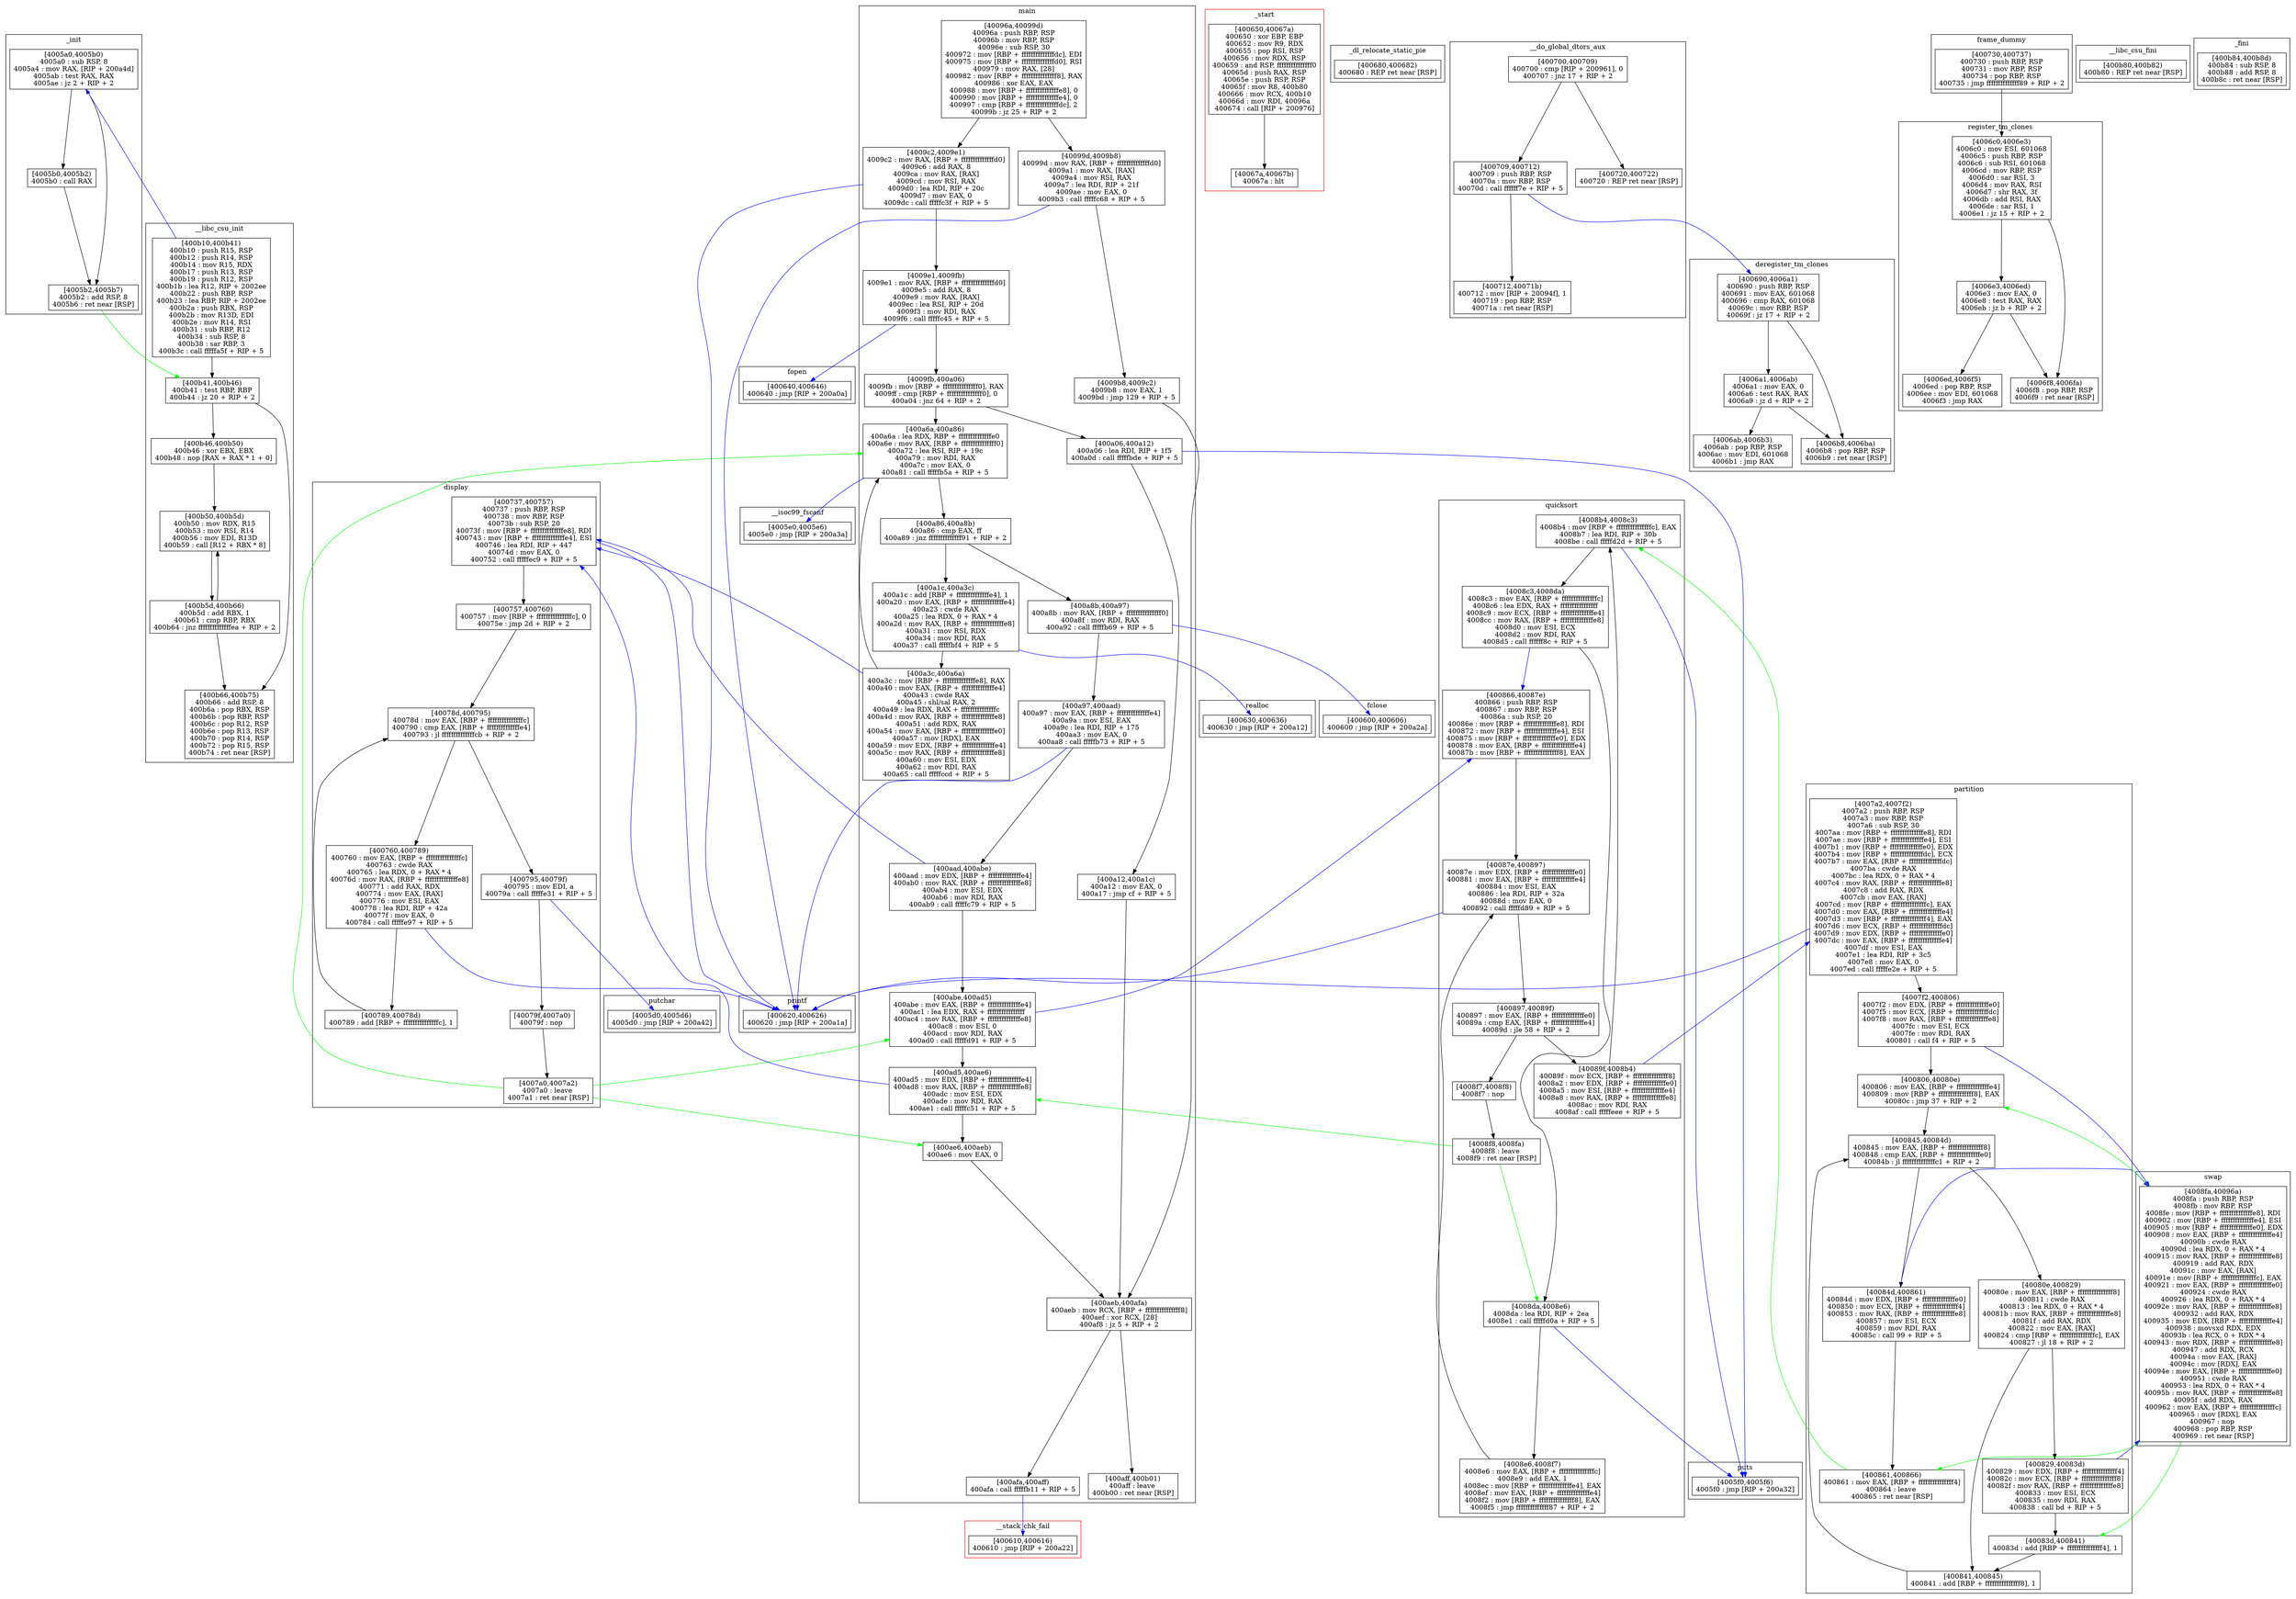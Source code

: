 digraph G{
	 subgraph cluster_1 {
		 label="_init"
		 shape=box
		 color=black
		"4005a0"[shape=box,label="[4005a0,4005b0)\n4005a0 : sub RSP, 8\n4005a4 : mov RAX, [RIP + 200a4d]\n4005ab : test RAX, RAX\n4005ae : jz 2 + RIP + 2"];
		"4005b0"[shape=box,label="[4005b0,4005b2)\n4005b0 : call RAX"];
		"4005b2"[shape=box,label="[4005b2,4005b7)\n4005b2 : add RSP, 8\n4005b6 : ret near [RSP]"];
	}
	"4005a0" -> "4005b2"
	"4005a0" -> "4005b0"
	"4005b0" -> "4005b2"
	"4005b2" -> "400b41" [color=green]

	 subgraph cluster_2 {
		 label="putchar"
		 shape=box
		 color=black
		"4005d0"[shape=box,label="[4005d0,4005d6)\n4005d0 : jmp [RIP + 200a42]"];
	}

	 subgraph cluster_3 {
		 label="__isoc99_fscanf"
		 shape=box
		 color=black
		"4005e0"[shape=box,label="[4005e0,4005e6)\n4005e0 : jmp [RIP + 200a3a]"];
	}

	 subgraph cluster_4 {
		 label="puts"
		 shape=box
		 color=black
		"4005f0"[shape=box,label="[4005f0,4005f6)\n4005f0 : jmp [RIP + 200a32]"];
	}

	 subgraph cluster_5 {
		 label="fclose"
		 shape=box
		 color=black
		"400600"[shape=box,label="[400600,400606)\n400600 : jmp [RIP + 200a2a]"];
	}

	 subgraph cluster_6 {
		 label="__stack_chk_fail"
		 shape=box
		 color=red
		"400610"[shape=box,label="[400610,400616)\n400610 : jmp [RIP + 200a22]"];
	}

	 subgraph cluster_7 {
		 label="printf"
		 shape=box
		 color=black
		"400620"[shape=box,label="[400620,400626)\n400620 : jmp [RIP + 200a1a]"];
	}

	 subgraph cluster_8 {
		 label="realloc"
		 shape=box
		 color=black
		"400630"[shape=box,label="[400630,400636)\n400630 : jmp [RIP + 200a12]"];
	}

	 subgraph cluster_9 {
		 label="fopen"
		 shape=box
		 color=black
		"400640"[shape=box,label="[400640,400646)\n400640 : jmp [RIP + 200a0a]"];
	}

	 subgraph cluster_10 {
		 label="_start"
		 shape=box
		 color=red
		"400650"[shape=box,label="[400650,40067a)\n400650 : xor EBP, EBP\n400652 : mov R9, RDX\n400655 : pop RSI, RSP\n400656 : mov RDX, RSP\n400659 : and RSP, fffffffffffffff0\n40065d : push RAX, RSP\n40065e : push RSP, RSP\n40065f : mov R8, 400b80\n400666 : mov RCX, 400b10\n40066d : mov RDI, 40096a\n400674 : call [RIP + 200976]"];
		"40067a"[shape=box,label="[40067a,40067b)\n40067a : hlt "];
	}
	"400650" -> "40067a"

	 subgraph cluster_11 {
		 label="_dl_relocate_static_pie"
		 shape=box
		 color=black
		"400680"[shape=box,label="[400680,400682)\n400680 : REP ret near [RSP]"];
	}

	 subgraph cluster_12 {
		 label="deregister_tm_clones"
		 shape=box
		 color=black
		"400690"[shape=box,label="[400690,4006a1)\n400690 : push RBP, RSP\n400691 : mov EAX, 601068\n400696 : cmp RAX, 601068\n40069c : mov RBP, RSP\n40069f : jz 17 + RIP + 2"];
		"4006a1"[shape=box,label="[4006a1,4006ab)\n4006a1 : mov EAX, 0\n4006a6 : test RAX, RAX\n4006a9 : jz d + RIP + 2"];
		"4006ab"[shape=box,label="[4006ab,4006b3)\n4006ab : pop RBP, RSP\n4006ac : mov EDI, 601068\n4006b1 : jmp RAX"];
		"4006b8"[shape=box,label="[4006b8,4006ba)\n4006b8 : pop RBP, RSP\n4006b9 : ret near [RSP]"];
	}
	"400690" -> "4006b8"
	"400690" -> "4006a1"
	"4006a1" -> "4006b8"
	"4006a1" -> "4006ab"

	 subgraph cluster_13 {
		 label="register_tm_clones"
		 shape=box
		 color=black
		"4006c0"[shape=box,label="[4006c0,4006e3)\n4006c0 : mov ESI, 601068\n4006c5 : push RBP, RSP\n4006c6 : sub RSI, 601068\n4006cd : mov RBP, RSP\n4006d0 : sar RSI, 3\n4006d4 : mov RAX, RSI\n4006d7 : shr RAX, 3f\n4006db : add RSI, RAX\n4006de : sar RSI, 1\n4006e1 : jz 15 + RIP + 2"];
		"4006e3"[shape=box,label="[4006e3,4006ed)\n4006e3 : mov EAX, 0\n4006e8 : test RAX, RAX\n4006eb : jz b + RIP + 2"];
		"4006ed"[shape=box,label="[4006ed,4006f5)\n4006ed : pop RBP, RSP\n4006ee : mov EDI, 601068\n4006f3 : jmp RAX"];
		"4006f8"[shape=box,label="[4006f8,4006fa)\n4006f8 : pop RBP, RSP\n4006f9 : ret near [RSP]"];
	}
	"4006c0" -> "4006f8"
	"4006c0" -> "4006e3"
	"4006e3" -> "4006f8"
	"4006e3" -> "4006ed"

	 subgraph cluster_14 {
		 label="__do_global_dtors_aux"
		 shape=box
		 color=black
		"400700"[shape=box,label="[400700,400709)\n400700 : cmp [RIP + 200961], 0\n400707 : jnz 17 + RIP + 2"];
		"400709"[shape=box,label="[400709,400712)\n400709 : push RBP, RSP\n40070a : mov RBP, RSP\n40070d : call ffffff7e + RIP + 5"];
		"400712"[shape=box,label="[400712,40071b)\n400712 : mov [RIP + 20094f], 1\n400719 : pop RBP, RSP\n40071a : ret near [RSP]"];
		"400720"[shape=box,label="[400720,400722)\n400720 : REP ret near [RSP]"];
	}
	"400700" -> "400720"
	"400700" -> "400709"
	"400709" -> "400690" [color=blue]
	"400709" -> "400712"

	 subgraph cluster_15 {
		 label="frame_dummy"
		 shape=box
		 color=black
		"400730"[shape=box,label="[400730,400737)\n400730 : push RBP, RSP\n400731 : mov RBP, RSP\n400734 : pop RBP, RSP\n400735 : jmp ffffffffffffff89 + RIP + 2"];
	}
	"400730" -> "4006c0"

	 subgraph cluster_16 {
		 label="display"
		 shape=box
		 color=black
		"400737"[shape=box,label="[400737,400757)\n400737 : push RBP, RSP\n400738 : mov RBP, RSP\n40073b : sub RSP, 20\n40073f : mov [RBP + ffffffffffffffe8], RDI\n400743 : mov [RBP + ffffffffffffffe4], ESI\n400746 : lea RDI, RIP + 447\n40074d : mov EAX, 0\n400752 : call fffffec9 + RIP + 5"];
		"400757"[shape=box,label="[400757,400760)\n400757 : mov [RBP + fffffffffffffffc], 0\n40075e : jmp 2d + RIP + 2"];
		"400760"[shape=box,label="[400760,400789)\n400760 : mov EAX, [RBP + fffffffffffffffc]\n400763 : cwde RAX\n400765 : lea RDX, 0 + RAX * 4\n40076d : mov RAX, [RBP + ffffffffffffffe8]\n400771 : add RAX, RDX\n400774 : mov EAX, [RAX]\n400776 : mov ESI, EAX\n400778 : lea RDI, RIP + 42a\n40077f : mov EAX, 0\n400784 : call fffffe97 + RIP + 5"];
		"400789"[shape=box,label="[400789,40078d)\n400789 : add [RBP + fffffffffffffffc], 1"];
		"40078d"[shape=box,label="[40078d,400795)\n40078d : mov EAX, [RBP + fffffffffffffffc]\n400790 : cmp EAX, [RBP + ffffffffffffffe4]\n400793 : jl ffffffffffffffcb + RIP + 2"];
		"400795"[shape=box,label="[400795,40079f)\n400795 : mov EDI, a\n40079a : call fffffe31 + RIP + 5"];
		"40079f"[shape=box,label="[40079f,4007a0)\n40079f : nop "];
		"4007a0"[shape=box,label="[4007a0,4007a2)\n4007a0 : leave \n4007a1 : ret near [RSP]"];
	}
	"400737" -> "400620" [color=blue]
	"400737" -> "400757"
	"400757" -> "40078d"
	"400760" -> "400620" [color=blue]
	"400760" -> "400789"
	"400789" -> "40078d"
	"40078d" -> "400760"
	"40078d" -> "400795"
	"400795" -> "4005d0" [color=blue]
	"400795" -> "40079f"
	"40079f" -> "4007a0"
	"4007a0" -> "400a6a" [color=green]
	"4007a0" -> "400abe" [color=green]
	"4007a0" -> "400ae6" [color=green]

	 subgraph cluster_17 {
		 label="partition"
		 shape=box
		 color=black
		"4007a2"[shape=box,label="[4007a2,4007f2)\n4007a2 : push RBP, RSP\n4007a3 : mov RBP, RSP\n4007a6 : sub RSP, 30\n4007aa : mov [RBP + ffffffffffffffe8], RDI\n4007ae : mov [RBP + ffffffffffffffe4], ESI\n4007b1 : mov [RBP + ffffffffffffffe0], EDX\n4007b4 : mov [RBP + ffffffffffffffdc], ECX\n4007b7 : mov EAX, [RBP + ffffffffffffffdc]\n4007ba : cwde RAX\n4007bc : lea RDX, 0 + RAX * 4\n4007c4 : mov RAX, [RBP + ffffffffffffffe8]\n4007c8 : add RAX, RDX\n4007cb : mov EAX, [RAX]\n4007cd : mov [RBP + fffffffffffffffc], EAX\n4007d0 : mov EAX, [RBP + ffffffffffffffe4]\n4007d3 : mov [RBP + fffffffffffffff4], EAX\n4007d6 : mov ECX, [RBP + ffffffffffffffdc]\n4007d9 : mov EDX, [RBP + ffffffffffffffe0]\n4007dc : mov EAX, [RBP + ffffffffffffffe4]\n4007df : mov ESI, EAX\n4007e1 : lea RDI, RIP + 3c5\n4007e8 : mov EAX, 0\n4007ed : call fffffe2e + RIP + 5"];
		"4007f2"[shape=box,label="[4007f2,400806)\n4007f2 : mov EDX, [RBP + ffffffffffffffe0]\n4007f5 : mov ECX, [RBP + ffffffffffffffdc]\n4007f8 : mov RAX, [RBP + ffffffffffffffe8]\n4007fc : mov ESI, ECX\n4007fe : mov RDI, RAX\n400801 : call f4 + RIP + 5"];
		"400806"[shape=box,label="[400806,40080e)\n400806 : mov EAX, [RBP + ffffffffffffffe4]\n400809 : mov [RBP + fffffffffffffff8], EAX\n40080c : jmp 37 + RIP + 2"];
		"40080e"[shape=box,label="[40080e,400829)\n40080e : mov EAX, [RBP + fffffffffffffff8]\n400811 : cwde RAX\n400813 : lea RDX, 0 + RAX * 4\n40081b : mov RAX, [RBP + ffffffffffffffe8]\n40081f : add RAX, RDX\n400822 : mov EAX, [RAX]\n400824 : cmp [RBP + fffffffffffffffc], EAX\n400827 : jl 18 + RIP + 2"];
		"400829"[shape=box,label="[400829,40083d)\n400829 : mov EDX, [RBP + fffffffffffffff4]\n40082c : mov ECX, [RBP + fffffffffffffff8]\n40082f : mov RAX, [RBP + ffffffffffffffe8]\n400833 : mov ESI, ECX\n400835 : mov RDI, RAX\n400838 : call bd + RIP + 5"];
		"40083d"[shape=box,label="[40083d,400841)\n40083d : add [RBP + fffffffffffffff4], 1"];
		"400841"[shape=box,label="[400841,400845)\n400841 : add [RBP + fffffffffffffff8], 1"];
		"400845"[shape=box,label="[400845,40084d)\n400845 : mov EAX, [RBP + fffffffffffffff8]\n400848 : cmp EAX, [RBP + ffffffffffffffe0]\n40084b : jl ffffffffffffffc1 + RIP + 2"];
		"40084d"[shape=box,label="[40084d,400861)\n40084d : mov EDX, [RBP + ffffffffffffffe0]\n400850 : mov ECX, [RBP + fffffffffffffff4]\n400853 : mov RAX, [RBP + ffffffffffffffe8]\n400857 : mov ESI, ECX\n400859 : mov RDI, RAX\n40085c : call 99 + RIP + 5"];
		"400861"[shape=box,label="[400861,400866)\n400861 : mov EAX, [RBP + fffffffffffffff4]\n400864 : leave \n400865 : ret near [RSP]"];
	}
	"4007a2" -> "400620" [color=blue]
	"4007a2" -> "4007f2"
	"4007f2" -> "4008fa" [color=blue]
	"4007f2" -> "400806"
	"400806" -> "400845"
	"40080e" -> "400841"
	"40080e" -> "400829"
	"400829" -> "4008fa" [color=blue]
	"400829" -> "40083d"
	"40083d" -> "400841"
	"400841" -> "400845"
	"400845" -> "40080e"
	"400845" -> "40084d"
	"40084d" -> "4008fa" [color=blue]
	"40084d" -> "400861"
	"400861" -> "4008b4" [color=green]

	 subgraph cluster_18 {
		 label="quicksort"
		 shape=box
		 color=black
		"400866"[shape=box,label="[400866,40087e)\n400866 : push RBP, RSP\n400867 : mov RBP, RSP\n40086a : sub RSP, 20\n40086e : mov [RBP + ffffffffffffffe8], RDI\n400872 : mov [RBP + ffffffffffffffe4], ESI\n400875 : mov [RBP + ffffffffffffffe0], EDX\n400878 : mov EAX, [RBP + ffffffffffffffe4]\n40087b : mov [RBP + fffffffffffffff8], EAX"];
		"40087e"[shape=box,label="[40087e,400897)\n40087e : mov EDX, [RBP + ffffffffffffffe0]\n400881 : mov EAX, [RBP + ffffffffffffffe4]\n400884 : mov ESI, EAX\n400886 : lea RDI, RIP + 32a\n40088d : mov EAX, 0\n400892 : call fffffd89 + RIP + 5"];
		"400897"[shape=box,label="[400897,40089f)\n400897 : mov EAX, [RBP + ffffffffffffffe0]\n40089a : cmp EAX, [RBP + ffffffffffffffe4]\n40089d : jle 58 + RIP + 2"];
		"40089f"[shape=box,label="[40089f,4008b4)\n40089f : mov ECX, [RBP + fffffffffffffff8]\n4008a2 : mov EDX, [RBP + ffffffffffffffe0]\n4008a5 : mov ESI, [RBP + ffffffffffffffe4]\n4008a8 : mov RAX, [RBP + ffffffffffffffe8]\n4008ac : mov RDI, RAX\n4008af : call fffffeee + RIP + 5"];
		"4008b4"[shape=box,label="[4008b4,4008c3)\n4008b4 : mov [RBP + fffffffffffffffc], EAX\n4008b7 : lea RDI, RIP + 30b\n4008be : call fffffd2d + RIP + 5"];
		"4008c3"[shape=box,label="[4008c3,4008da)\n4008c3 : mov EAX, [RBP + fffffffffffffffc]\n4008c6 : lea EDX, RAX + ffffffffffffffff\n4008c9 : mov ECX, [RBP + ffffffffffffffe4]\n4008cc : mov RAX, [RBP + ffffffffffffffe8]\n4008d0 : mov ESI, ECX\n4008d2 : mov RDI, RAX\n4008d5 : call ffffff8c + RIP + 5"];
		"4008da"[shape=box,label="[4008da,4008e6)\n4008da : lea RDI, RIP + 2ea\n4008e1 : call fffffd0a + RIP + 5"];
		"4008e6"[shape=box,label="[4008e6,4008f7)\n4008e6 : mov EAX, [RBP + fffffffffffffffc]\n4008e9 : add EAX, 1\n4008ec : mov [RBP + ffffffffffffffe4], EAX\n4008ef : mov EAX, [RBP + ffffffffffffffe4]\n4008f2 : mov [RBP + fffffffffffffff8], EAX\n4008f5 : jmp ffffffffffffff87 + RIP + 2"];
		"4008f7"[shape=box,label="[4008f7,4008f8)\n4008f7 : nop "];
		"4008f8"[shape=box,label="[4008f8,4008fa)\n4008f8 : leave \n4008f9 : ret near [RSP]"];
	}
	"400866" -> "40087e"
	"40087e" -> "400620" [color=blue]
	"40087e" -> "400897"
	"400897" -> "4008f7"
	"400897" -> "40089f"
	"40089f" -> "4007a2" [color=blue]
	"40089f" -> "4008b4"
	"4008b4" -> "4005f0" [color=blue]
	"4008b4" -> "4008c3"
	"4008c3" -> "400866" [color=blue]
	"4008c3" -> "4008da"
	"4008da" -> "4005f0" [color=blue]
	"4008da" -> "4008e6"
	"4008e6" -> "40087e"
	"4008f7" -> "4008f8"
	"4008f8" -> "400ad5" [color=green]
	"4008f8" -> "4008da" [color=green]

	 subgraph cluster_19 {
		 label="swap"
		 shape=box
		 color=black
		"4008fa"[shape=box,label="[4008fa,40096a)\n4008fa : push RBP, RSP\n4008fb : mov RBP, RSP\n4008fe : mov [RBP + ffffffffffffffe8], RDI\n400902 : mov [RBP + ffffffffffffffe4], ESI\n400905 : mov [RBP + ffffffffffffffe0], EDX\n400908 : mov EAX, [RBP + ffffffffffffffe4]\n40090b : cwde RAX\n40090d : lea RDX, 0 + RAX * 4\n400915 : mov RAX, [RBP + ffffffffffffffe8]\n400919 : add RAX, RDX\n40091c : mov EAX, [RAX]\n40091e : mov [RBP + fffffffffffffffc], EAX\n400921 : mov EAX, [RBP + ffffffffffffffe0]\n400924 : cwde RAX\n400926 : lea RDX, 0 + RAX * 4\n40092e : mov RAX, [RBP + ffffffffffffffe8]\n400932 : add RAX, RDX\n400935 : mov EDX, [RBP + ffffffffffffffe4]\n400938 : movsxd RDX, EDX\n40093b : lea RCX, 0 + RDX * 4\n400943 : mov RDX, [RBP + ffffffffffffffe8]\n400947 : add RDX, RCX\n40094a : mov EAX, [RAX]\n40094c : mov [RDX], EAX\n40094e : mov EAX, [RBP + ffffffffffffffe0]\n400951 : cwde RAX\n400953 : lea RDX, 0 + RAX * 4\n40095b : mov RAX, [RBP + ffffffffffffffe8]\n40095f : add RDX, RAX\n400962 : mov EAX, [RBP + fffffffffffffffc]\n400965 : mov [RDX], EAX\n400967 : nop \n400968 : pop RBP, RSP\n400969 : ret near [RSP]"];
	}
	"4008fa" -> "400806" [color=green]
	"4008fa" -> "40083d" [color=green]
	"4008fa" -> "400861" [color=green]

	 subgraph cluster_20 {
		 label="main"
		 shape=box
		 color=black
		"40096a"[shape=box,label="[40096a,40099d)\n40096a : push RBP, RSP\n40096b : mov RBP, RSP\n40096e : sub RSP, 30\n400972 : mov [RBP + ffffffffffffffdc], EDI\n400975 : mov [RBP + ffffffffffffffd0], RSI\n400979 : mov RAX, [28]\n400982 : mov [RBP + fffffffffffffff8], RAX\n400986 : xor EAX, EAX\n400988 : mov [RBP + ffffffffffffffe8], 0\n400990 : mov [RBP + ffffffffffffffe4], 0\n400997 : cmp [RBP + ffffffffffffffdc], 2\n40099b : jz 25 + RIP + 2"];
		"40099d"[shape=box,label="[40099d,4009b8)\n40099d : mov RAX, [RBP + ffffffffffffffd0]\n4009a1 : mov RAX, [RAX]\n4009a4 : mov RSI, RAX\n4009a7 : lea RDI, RIP + 21f\n4009ae : mov EAX, 0\n4009b3 : call fffffc68 + RIP + 5"];
		"4009b8"[shape=box,label="[4009b8,4009c2)\n4009b8 : mov EAX, 1\n4009bd : jmp 129 + RIP + 5"];
		"4009c2"[shape=box,label="[4009c2,4009e1)\n4009c2 : mov RAX, [RBP + ffffffffffffffd0]\n4009c6 : add RAX, 8\n4009ca : mov RAX, [RAX]\n4009cd : mov RSI, RAX\n4009d0 : lea RDI, RIP + 20c\n4009d7 : mov EAX, 0\n4009dc : call fffffc3f + RIP + 5"];
		"4009e1"[shape=box,label="[4009e1,4009fb)\n4009e1 : mov RAX, [RBP + ffffffffffffffd0]\n4009e5 : add RAX, 8\n4009e9 : mov RAX, [RAX]\n4009ec : lea RSI, RIP + 20d\n4009f3 : mov RDI, RAX\n4009f6 : call fffffc45 + RIP + 5"];
		"4009fb"[shape=box,label="[4009fb,400a06)\n4009fb : mov [RBP + fffffffffffffff0], RAX\n4009ff : cmp [RBP + fffffffffffffff0], 0\n400a04 : jnz 64 + RIP + 2"];
		"400a06"[shape=box,label="[400a06,400a12)\n400a06 : lea RDI, RIP + 1f5\n400a0d : call fffffbde + RIP + 5"];
		"400a12"[shape=box,label="[400a12,400a1c)\n400a12 : mov EAX, 0\n400a17 : jmp cf + RIP + 5"];
		"400a1c"[shape=box,label="[400a1c,400a3c)\n400a1c : add [RBP + ffffffffffffffe4], 1\n400a20 : mov EAX, [RBP + ffffffffffffffe4]\n400a23 : cwde RAX\n400a25 : lea RDX, 0 + RAX * 4\n400a2d : mov RAX, [RBP + ffffffffffffffe8]\n400a31 : mov RSI, RDX\n400a34 : mov RDI, RAX\n400a37 : call fffffbf4 + RIP + 5"];
		"400a3c"[shape=box,label="[400a3c,400a6a)\n400a3c : mov [RBP + ffffffffffffffe8], RAX\n400a40 : mov EAX, [RBP + ffffffffffffffe4]\n400a43 : cwde RAX\n400a45 : shl/sal RAX, 2\n400a49 : lea RDX, RAX + fffffffffffffffc\n400a4d : mov RAX, [RBP + ffffffffffffffe8]\n400a51 : add RDX, RAX\n400a54 : mov EAX, [RBP + ffffffffffffffe0]\n400a57 : mov [RDX], EAX\n400a59 : mov EDX, [RBP + ffffffffffffffe4]\n400a5c : mov RAX, [RBP + ffffffffffffffe8]\n400a60 : mov ESI, EDX\n400a62 : mov RDI, RAX\n400a65 : call fffffccd + RIP + 5"];
		"400a6a"[shape=box,label="[400a6a,400a86)\n400a6a : lea RDX, RBP + ffffffffffffffe0\n400a6e : mov RAX, [RBP + fffffffffffffff0]\n400a72 : lea RSI, RIP + 19c\n400a79 : mov RDI, RAX\n400a7c : mov EAX, 0\n400a81 : call fffffb5a + RIP + 5"];
		"400a86"[shape=box,label="[400a86,400a8b)\n400a86 : cmp EAX, ff\n400a89 : jnz ffffffffffffff91 + RIP + 2"];
		"400a8b"[shape=box,label="[400a8b,400a97)\n400a8b : mov RAX, [RBP + fffffffffffffff0]\n400a8f : mov RDI, RAX\n400a92 : call fffffb69 + RIP + 5"];
		"400a97"[shape=box,label="[400a97,400aad)\n400a97 : mov EAX, [RBP + ffffffffffffffe4]\n400a9a : mov ESI, EAX\n400a9c : lea RDI, RIP + 175\n400aa3 : mov EAX, 0\n400aa8 : call fffffb73 + RIP + 5"];
		"400aad"[shape=box,label="[400aad,400abe)\n400aad : mov EDX, [RBP + ffffffffffffffe4]\n400ab0 : mov RAX, [RBP + ffffffffffffffe8]\n400ab4 : mov ESI, EDX\n400ab6 : mov RDI, RAX\n400ab9 : call fffffc79 + RIP + 5"];
		"400abe"[shape=box,label="[400abe,400ad5)\n400abe : mov EAX, [RBP + ffffffffffffffe4]\n400ac1 : lea EDX, RAX + ffffffffffffffff\n400ac4 : mov RAX, [RBP + ffffffffffffffe8]\n400ac8 : mov ESI, 0\n400acd : mov RDI, RAX\n400ad0 : call fffffd91 + RIP + 5"];
		"400ad5"[shape=box,label="[400ad5,400ae6)\n400ad5 : mov EDX, [RBP + ffffffffffffffe4]\n400ad8 : mov RAX, [RBP + ffffffffffffffe8]\n400adc : mov ESI, EDX\n400ade : mov RDI, RAX\n400ae1 : call fffffc51 + RIP + 5"];
		"400ae6"[shape=box,label="[400ae6,400aeb)\n400ae6 : mov EAX, 0"];
		"400aeb"[shape=box,label="[400aeb,400afa)\n400aeb : mov RCX, [RBP + fffffffffffffff8]\n400aef : xor RCX, [28]\n400af8 : jz 5 + RIP + 2"];
		"400afa"[shape=box,label="[400afa,400aff)\n400afa : call fffffb11 + RIP + 5"];
		"400aff"[shape=box,label="[400aff,400b01)\n400aff : leave \n400b00 : ret near [RSP]"];
	}
	"40096a" -> "4009c2"
	"40096a" -> "40099d"
	"40099d" -> "400620" [color=blue]
	"40099d" -> "4009b8"
	"4009b8" -> "400aeb"
	"4009c2" -> "400620" [color=blue]
	"4009c2" -> "4009e1"
	"4009e1" -> "400640" [color=blue]
	"4009e1" -> "4009fb"
	"4009fb" -> "400a6a"
	"4009fb" -> "400a06"
	"400a06" -> "4005f0" [color=blue]
	"400a06" -> "400a12"
	"400a12" -> "400aeb"
	"400a1c" -> "400630" [color=blue]
	"400a1c" -> "400a3c"
	"400a3c" -> "400737" [color=blue]
	"400a3c" -> "400a6a"
	"400a6a" -> "4005e0" [color=blue]
	"400a6a" -> "400a86"
	"400a86" -> "400a1c"
	"400a86" -> "400a8b"
	"400a8b" -> "400600" [color=blue]
	"400a8b" -> "400a97"
	"400a97" -> "400620" [color=blue]
	"400a97" -> "400aad"
	"400aad" -> "400737" [color=blue]
	"400aad" -> "400abe"
	"400abe" -> "400866" [color=blue]
	"400abe" -> "400ad5"
	"400ad5" -> "400737" [color=blue]
	"400ad5" -> "400ae6"
	"400ae6" -> "400aeb"
	"400aeb" -> "400aff"
	"400aeb" -> "400afa"
	"400afa" -> "400610" [color=blue]

	 subgraph cluster_21 {
		 label="__libc_csu_init"
		 shape=box
		 color=black
		"400b10"[shape=box,label="[400b10,400b41)\n400b10 : push R15, RSP\n400b12 : push R14, RSP\n400b14 : mov R15, RDX\n400b17 : push R13, RSP\n400b19 : push R12, RSP\n400b1b : lea R12, RIP + 2002ee\n400b22 : push RBP, RSP\n400b23 : lea RBP, RIP + 2002ee\n400b2a : push RBX, RSP\n400b2b : mov R13D, EDI\n400b2e : mov R14, RSI\n400b31 : sub RBP, R12\n400b34 : sub RSP, 8\n400b38 : sar RBP, 3\n400b3c : call fffffa5f + RIP + 5"];
		"400b41"[shape=box,label="[400b41,400b46)\n400b41 : test RBP, RBP\n400b44 : jz 20 + RIP + 2"];
		"400b46"[shape=box,label="[400b46,400b50)\n400b46 : xor EBX, EBX\n400b48 : nop [RAX + RAX * 1 + 0]"];
		"400b50"[shape=box,label="[400b50,400b5d)\n400b50 : mov RDX, R15\n400b53 : mov RSI, R14\n400b56 : mov EDI, R13D\n400b59 : call [R12 + RBX * 8]"];
		"400b5d"[shape=box,label="[400b5d,400b66)\n400b5d : add RBX, 1\n400b61 : cmp RBP, RBX\n400b64 : jnz ffffffffffffffea + RIP + 2"];
		"400b66"[shape=box,label="[400b66,400b75)\n400b66 : add RSP, 8\n400b6a : pop RBX, RSP\n400b6b : pop RBP, RSP\n400b6c : pop R12, RSP\n400b6e : pop R13, RSP\n400b70 : pop R14, RSP\n400b72 : pop R15, RSP\n400b74 : ret near [RSP]"];
	}
	"400b10" -> "4005a0" [color=blue]
	"400b10" -> "400b41"
	"400b41" -> "400b66"
	"400b41" -> "400b46"
	"400b46" -> "400b50"
	"400b50" -> "400b5d"
	"400b5d" -> "400b50"
	"400b5d" -> "400b66"

	 subgraph cluster_22 {
		 label="__libc_csu_fini"
		 shape=box
		 color=black
		"400b80"[shape=box,label="[400b80,400b82)\n400b80 : REP ret near [RSP]"];
	}

	 subgraph cluster_23 {
		 label="_fini"
		 shape=box
		 color=black
		"400b84"[shape=box,label="[400b84,400b8d)\n400b84 : sub RSP, 8\n400b88 : add RSP, 8\n400b8c : ret near [RSP]"];
	}

}
